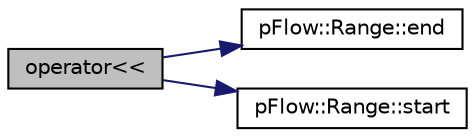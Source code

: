 digraph "operator&lt;&lt;"
{
 // LATEX_PDF_SIZE
  edge [fontname="Helvetica",fontsize="10",labelfontname="Helvetica",labelfontsize="10"];
  node [fontname="Helvetica",fontsize="10",shape=record];
  rankdir="LR";
  Node1 [label="operator\<\<",height=0.2,width=0.4,color="black", fillcolor="grey75", style="filled", fontcolor="black",tooltip=" "];
  Node1 -> Node2 [color="midnightblue",fontsize="10",style="solid",fontname="Helvetica"];
  Node2 [label="pFlow::Range::end",height=0.2,width=0.4,color="black", fillcolor="white", style="filled",URL="$structpFlow_1_1Range.html#a38ebf09d6bfa7f04d4a95ff7f0d3aef4",tooltip="End."];
  Node1 -> Node3 [color="midnightblue",fontsize="10",style="solid",fontname="Helvetica"];
  Node3 [label="pFlow::Range::start",height=0.2,width=0.4,color="black", fillcolor="white", style="filled",URL="$structpFlow_1_1Range.html#a8ade4cd349991c4c7ed9131410ddd8f0",tooltip="Start."];
}
